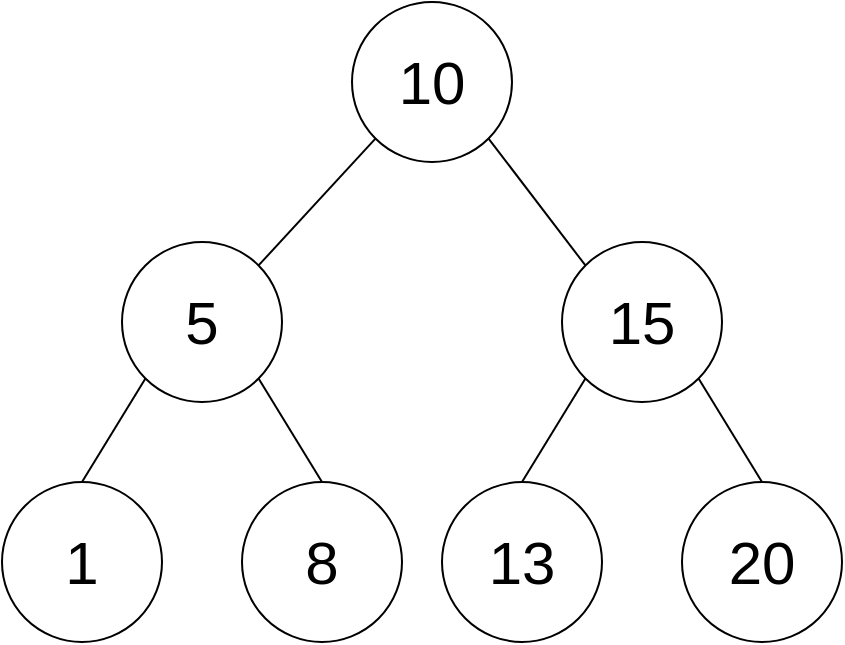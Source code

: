 <mxfile version="13.0.2"><diagram id="RG46aUsEXfiGS_spq2Tb" name="Page-1"><mxGraphModel dx="1422" dy="745" grid="0" gridSize="10" guides="1" tooltips="1" connect="1" arrows="1" fold="1" page="1" pageScale="1" pageWidth="850" pageHeight="1100" math="0" shadow="0"><root><mxCell id="0"/><mxCell id="1" parent="0"/><mxCell id="5vXx8Jn8e-NvadwbxJcQ-1" value="&lt;font style=&quot;font-size: 30px&quot;&gt;10&lt;/font&gt;" style="ellipse;whiteSpace=wrap;html=1;aspect=fixed;" vertex="1" parent="1"><mxGeometry x="345" y="240" width="80" height="80" as="geometry"/></mxCell><mxCell id="5vXx8Jn8e-NvadwbxJcQ-2" value="&lt;font style=&quot;font-size: 30px&quot;&gt;5&lt;/font&gt;" style="ellipse;whiteSpace=wrap;html=1;aspect=fixed;" vertex="1" parent="1"><mxGeometry x="230" y="360" width="80" height="80" as="geometry"/></mxCell><mxCell id="5vXx8Jn8e-NvadwbxJcQ-4" value="&lt;font style=&quot;font-size: 30px&quot;&gt;1&lt;/font&gt;" style="ellipse;whiteSpace=wrap;html=1;aspect=fixed;" vertex="1" parent="1"><mxGeometry x="170" y="480" width="80" height="80" as="geometry"/></mxCell><mxCell id="5vXx8Jn8e-NvadwbxJcQ-5" value="&lt;font style=&quot;font-size: 30px&quot;&gt;8&lt;/font&gt;" style="ellipse;whiteSpace=wrap;html=1;aspect=fixed;" vertex="1" parent="1"><mxGeometry x="290" y="480" width="80" height="80" as="geometry"/></mxCell><mxCell id="5vXx8Jn8e-NvadwbxJcQ-6" value="&lt;font style=&quot;font-size: 30px&quot;&gt;15&lt;/font&gt;" style="ellipse;whiteSpace=wrap;html=1;aspect=fixed;" vertex="1" parent="1"><mxGeometry x="450" y="360" width="80" height="80" as="geometry"/></mxCell><mxCell id="5vXx8Jn8e-NvadwbxJcQ-7" value="&lt;font style=&quot;font-size: 30px&quot;&gt;13&lt;/font&gt;" style="ellipse;whiteSpace=wrap;html=1;aspect=fixed;" vertex="1" parent="1"><mxGeometry x="390" y="480" width="80" height="80" as="geometry"/></mxCell><mxCell id="5vXx8Jn8e-NvadwbxJcQ-8" value="&lt;font style=&quot;font-size: 30px&quot;&gt;20&lt;/font&gt;" style="ellipse;whiteSpace=wrap;html=1;aspect=fixed;" vertex="1" parent="1"><mxGeometry x="510" y="480" width="80" height="80" as="geometry"/></mxCell><mxCell id="5vXx8Jn8e-NvadwbxJcQ-10" value="" style="endArrow=none;html=1;exitX=1;exitY=0;exitDx=0;exitDy=0;entryX=0;entryY=1;entryDx=0;entryDy=0;endFill=0;" edge="1" parent="1" source="5vXx8Jn8e-NvadwbxJcQ-2" target="5vXx8Jn8e-NvadwbxJcQ-1"><mxGeometry width="50" height="50" relative="1" as="geometry"><mxPoint x="250" y="320" as="sourcePoint"/><mxPoint x="300" y="270" as="targetPoint"/></mxGeometry></mxCell><mxCell id="5vXx8Jn8e-NvadwbxJcQ-11" value="" style="endArrow=none;html=1;exitX=0;exitY=0;exitDx=0;exitDy=0;entryX=1;entryY=1;entryDx=0;entryDy=0;endFill=0;" edge="1" parent="1" source="5vXx8Jn8e-NvadwbxJcQ-6" target="5vXx8Jn8e-NvadwbxJcQ-1"><mxGeometry width="50" height="50" relative="1" as="geometry"><mxPoint x="400.004" y="373.436" as="sourcePoint"/><mxPoint x="488.436" y="310.004" as="targetPoint"/></mxGeometry></mxCell><mxCell id="5vXx8Jn8e-NvadwbxJcQ-12" value="" style="endArrow=none;html=1;exitX=0.5;exitY=0;exitDx=0;exitDy=0;entryX=0;entryY=1;entryDx=0;entryDy=0;endFill=0;" edge="1" parent="1" source="5vXx8Jn8e-NvadwbxJcQ-4" target="5vXx8Jn8e-NvadwbxJcQ-2"><mxGeometry width="50" height="50" relative="1" as="geometry"><mxPoint x="110.004" y="493.436" as="sourcePoint"/><mxPoint x="198.436" y="430.004" as="targetPoint"/></mxGeometry></mxCell><mxCell id="5vXx8Jn8e-NvadwbxJcQ-13" value="" style="endArrow=none;html=1;exitX=0.5;exitY=0;exitDx=0;exitDy=0;entryX=1;entryY=1;entryDx=0;entryDy=0;endFill=0;" edge="1" parent="1" source="5vXx8Jn8e-NvadwbxJcQ-5" target="5vXx8Jn8e-NvadwbxJcQ-2"><mxGeometry width="50" height="50" relative="1" as="geometry"><mxPoint x="220" y="490" as="sourcePoint"/><mxPoint x="251.716" y="438.284" as="targetPoint"/></mxGeometry></mxCell><mxCell id="5vXx8Jn8e-NvadwbxJcQ-14" value="" style="endArrow=none;html=1;exitX=0.5;exitY=0;exitDx=0;exitDy=0;entryX=0;entryY=1;entryDx=0;entryDy=0;endFill=0;" edge="1" parent="1" source="5vXx8Jn8e-NvadwbxJcQ-7" target="5vXx8Jn8e-NvadwbxJcQ-6"><mxGeometry width="50" height="50" relative="1" as="geometry"><mxPoint x="425" y="471.72" as="sourcePoint"/><mxPoint x="456.716" y="420.004" as="targetPoint"/></mxGeometry></mxCell><mxCell id="5vXx8Jn8e-NvadwbxJcQ-15" value="" style="endArrow=none;html=1;exitX=0.5;exitY=0;exitDx=0;exitDy=0;entryX=1;entryY=1;entryDx=0;entryDy=0;endFill=0;" edge="1" parent="1" source="5vXx8Jn8e-NvadwbxJcQ-8" target="5vXx8Jn8e-NvadwbxJcQ-6"><mxGeometry width="50" height="50" relative="1" as="geometry"><mxPoint x="601.72" y="480" as="sourcePoint"/><mxPoint x="570.004" y="428.284" as="targetPoint"/></mxGeometry></mxCell></root></mxGraphModel></diagram></mxfile>